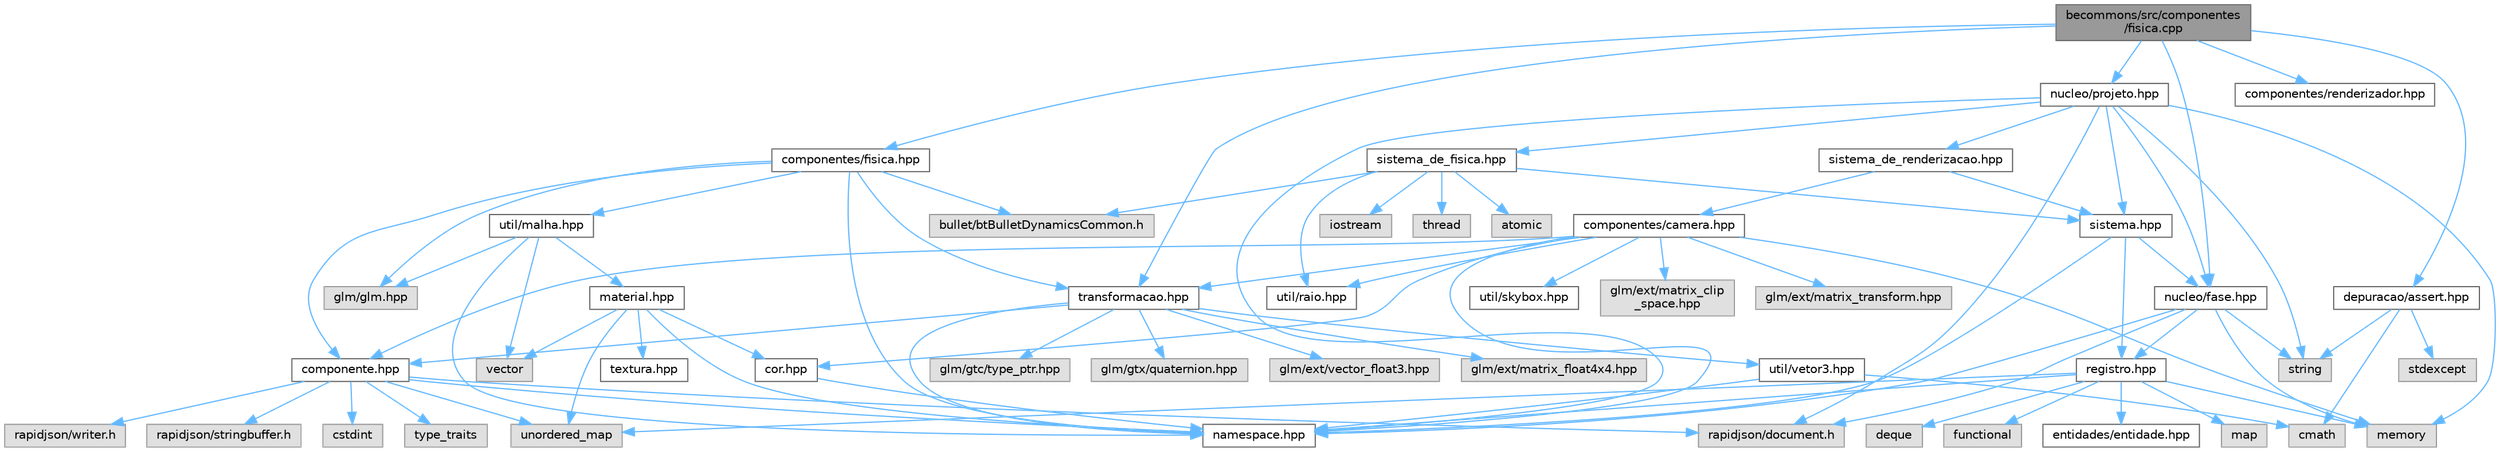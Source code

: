 digraph "becommons/src/componentes/fisica.cpp"
{
 // LATEX_PDF_SIZE
  bgcolor="transparent";
  edge [fontname=Helvetica,fontsize=10,labelfontname=Helvetica,labelfontsize=10];
  node [fontname=Helvetica,fontsize=10,shape=box,height=0.2,width=0.4];
  Node1 [id="Node000001",label="becommons/src/componentes\l/fisica.cpp",height=0.2,width=0.4,color="gray40", fillcolor="grey60", style="filled", fontcolor="black",tooltip=" "];
  Node1 -> Node2 [id="edge1_Node000001_Node000002",color="steelblue1",style="solid",tooltip=" "];
  Node2 [id="Node000002",label="componentes/fisica.hpp",height=0.2,width=0.4,color="grey40", fillcolor="white", style="filled",URL="$d6/def/fisica_8hpp.html",tooltip="Componente de física para entidades ECS."];
  Node2 -> Node3 [id="edge2_Node000002_Node000003",color="steelblue1",style="solid",tooltip=" "];
  Node3 [id="Node000003",label="bullet/btBulletDynamicsCommon.h",height=0.2,width=0.4,color="grey60", fillcolor="#E0E0E0", style="filled",tooltip=" "];
  Node2 -> Node4 [id="edge3_Node000002_Node000004",color="steelblue1",style="solid",tooltip=" "];
  Node4 [id="Node000004",label="glm/glm.hpp",height=0.2,width=0.4,color="grey60", fillcolor="#E0E0E0", style="filled",tooltip=" "];
  Node2 -> Node5 [id="edge4_Node000002_Node000005",color="steelblue1",style="solid",tooltip=" "];
  Node5 [id="Node000005",label="namespace.hpp",height=0.2,width=0.4,color="grey40", fillcolor="white", style="filled",URL="$db/d19/namespace_8hpp.html",tooltip=" "];
  Node2 -> Node6 [id="edge5_Node000002_Node000006",color="steelblue1",style="solid",tooltip=" "];
  Node6 [id="Node000006",label="util/malha.hpp",height=0.2,width=0.4,color="grey40", fillcolor="white", style="filled",URL="$db/d94/malha_8hpp_source.html",tooltip=" "];
  Node6 -> Node7 [id="edge6_Node000006_Node000007",color="steelblue1",style="solid",tooltip=" "];
  Node7 [id="Node000007",label="vector",height=0.2,width=0.4,color="grey60", fillcolor="#E0E0E0", style="filled",tooltip=" "];
  Node6 -> Node4 [id="edge7_Node000006_Node000004",color="steelblue1",style="solid",tooltip=" "];
  Node6 -> Node5 [id="edge8_Node000006_Node000005",color="steelblue1",style="solid",tooltip=" "];
  Node6 -> Node8 [id="edge9_Node000006_Node000008",color="steelblue1",style="solid",tooltip=" "];
  Node8 [id="Node000008",label="material.hpp",height=0.2,width=0.4,color="grey40", fillcolor="white", style="filled",URL="$d4/d75/material_8hpp.html",tooltip=" "];
  Node8 -> Node9 [id="edge10_Node000008_Node000009",color="steelblue1",style="solid",tooltip=" "];
  Node9 [id="Node000009",label="unordered_map",height=0.2,width=0.4,color="grey60", fillcolor="#E0E0E0", style="filled",tooltip=" "];
  Node8 -> Node7 [id="edge11_Node000008_Node000007",color="steelblue1",style="solid",tooltip=" "];
  Node8 -> Node5 [id="edge12_Node000008_Node000005",color="steelblue1",style="solid",tooltip=" "];
  Node8 -> Node10 [id="edge13_Node000008_Node000010",color="steelblue1",style="solid",tooltip=" "];
  Node10 [id="Node000010",label="textura.hpp",height=0.2,width=0.4,color="grey40", fillcolor="white", style="filled",URL="$d2/d3a/textura_8hpp_source.html",tooltip=" "];
  Node8 -> Node11 [id="edge14_Node000008_Node000011",color="steelblue1",style="solid",tooltip=" "];
  Node11 [id="Node000011",label="cor.hpp",height=0.2,width=0.4,color="grey40", fillcolor="white", style="filled",URL="$d3/d49/cor_8hpp.html",tooltip=" "];
  Node11 -> Node5 [id="edge15_Node000011_Node000005",color="steelblue1",style="solid",tooltip=" "];
  Node2 -> Node12 [id="edge16_Node000002_Node000012",color="steelblue1",style="solid",tooltip=" "];
  Node12 [id="Node000012",label="componente.hpp",height=0.2,width=0.4,color="grey40", fillcolor="white", style="filled",URL="$db/de2/componente_8hpp.html",tooltip="Estrutura base para componetes."];
  Node12 -> Node9 [id="edge17_Node000012_Node000009",color="steelblue1",style="solid",tooltip=" "];
  Node12 -> Node13 [id="edge18_Node000012_Node000013",color="steelblue1",style="solid",tooltip=" "];
  Node13 [id="Node000013",label="cstdint",height=0.2,width=0.4,color="grey60", fillcolor="#E0E0E0", style="filled",tooltip=" "];
  Node12 -> Node14 [id="edge19_Node000012_Node000014",color="steelblue1",style="solid",tooltip=" "];
  Node14 [id="Node000014",label="type_traits",height=0.2,width=0.4,color="grey60", fillcolor="#E0E0E0", style="filled",tooltip=" "];
  Node12 -> Node15 [id="edge20_Node000012_Node000015",color="steelblue1",style="solid",tooltip=" "];
  Node15 [id="Node000015",label="rapidjson/document.h",height=0.2,width=0.4,color="grey60", fillcolor="#E0E0E0", style="filled",tooltip=" "];
  Node12 -> Node16 [id="edge21_Node000012_Node000016",color="steelblue1",style="solid",tooltip=" "];
  Node16 [id="Node000016",label="rapidjson/writer.h",height=0.2,width=0.4,color="grey60", fillcolor="#E0E0E0", style="filled",tooltip=" "];
  Node12 -> Node17 [id="edge22_Node000012_Node000017",color="steelblue1",style="solid",tooltip=" "];
  Node17 [id="Node000017",label="rapidjson/stringbuffer.h",height=0.2,width=0.4,color="grey60", fillcolor="#E0E0E0", style="filled",tooltip=" "];
  Node12 -> Node5 [id="edge23_Node000012_Node000005",color="steelblue1",style="solid",tooltip=" "];
  Node2 -> Node18 [id="edge24_Node000002_Node000018",color="steelblue1",style="solid",tooltip=" "];
  Node18 [id="Node000018",label="transformacao.hpp",height=0.2,width=0.4,color="grey40", fillcolor="white", style="filled",URL="$d4/dcc/transformacao_8hpp.html",tooltip="Calcula a mtriz de modelo para um objeto 3d qualquer."];
  Node18 -> Node5 [id="edge25_Node000018_Node000005",color="steelblue1",style="solid",tooltip=" "];
  Node18 -> Node12 [id="edge26_Node000018_Node000012",color="steelblue1",style="solid",tooltip=" "];
  Node18 -> Node19 [id="edge27_Node000018_Node000019",color="steelblue1",style="solid",tooltip=" "];
  Node19 [id="Node000019",label="util/vetor3.hpp",height=0.2,width=0.4,color="grey40", fillcolor="white", style="filled",URL="$d5/d2b/vetor3_8hpp.html",tooltip=" "];
  Node19 -> Node20 [id="edge28_Node000019_Node000020",color="steelblue1",style="solid",tooltip=" "];
  Node20 [id="Node000020",label="cmath",height=0.2,width=0.4,color="grey60", fillcolor="#E0E0E0", style="filled",tooltip=" "];
  Node19 -> Node5 [id="edge29_Node000019_Node000005",color="steelblue1",style="solid",tooltip=" "];
  Node18 -> Node21 [id="edge30_Node000018_Node000021",color="steelblue1",style="solid",tooltip=" "];
  Node21 [id="Node000021",label="glm/ext/vector_float3.hpp",height=0.2,width=0.4,color="grey60", fillcolor="#E0E0E0", style="filled",tooltip=" "];
  Node18 -> Node22 [id="edge31_Node000018_Node000022",color="steelblue1",style="solid",tooltip=" "];
  Node22 [id="Node000022",label="glm/ext/matrix_float4x4.hpp",height=0.2,width=0.4,color="grey60", fillcolor="#E0E0E0", style="filled",tooltip=" "];
  Node18 -> Node23 [id="edge32_Node000018_Node000023",color="steelblue1",style="solid",tooltip=" "];
  Node23 [id="Node000023",label="glm/gtc/type_ptr.hpp",height=0.2,width=0.4,color="grey60", fillcolor="#E0E0E0", style="filled",tooltip=" "];
  Node18 -> Node24 [id="edge33_Node000018_Node000024",color="steelblue1",style="solid",tooltip=" "];
  Node24 [id="Node000024",label="glm/gtx/quaternion.hpp",height=0.2,width=0.4,color="grey60", fillcolor="#E0E0E0", style="filled",tooltip=" "];
  Node1 -> Node18 [id="edge34_Node000001_Node000018",color="steelblue1",style="solid",tooltip=" "];
  Node1 -> Node25 [id="edge35_Node000001_Node000025",color="steelblue1",style="solid",tooltip=" "];
  Node25 [id="Node000025",label="nucleo/fase.hpp",height=0.2,width=0.4,color="grey40", fillcolor="white", style="filled",URL="$d7/d3b/fase_8hpp.html",tooltip="Gerencia sistemas numa fase."];
  Node25 -> Node26 [id="edge36_Node000025_Node000026",color="steelblue1",style="solid",tooltip=" "];
  Node26 [id="Node000026",label="string",height=0.2,width=0.4,color="grey60", fillcolor="#E0E0E0", style="filled",tooltip=" "];
  Node25 -> Node27 [id="edge37_Node000025_Node000027",color="steelblue1",style="solid",tooltip=" "];
  Node27 [id="Node000027",label="memory",height=0.2,width=0.4,color="grey60", fillcolor="#E0E0E0", style="filled",tooltip=" "];
  Node25 -> Node15 [id="edge38_Node000025_Node000015",color="steelblue1",style="solid",tooltip=" "];
  Node25 -> Node5 [id="edge39_Node000025_Node000005",color="steelblue1",style="solid",tooltip=" "];
  Node25 -> Node28 [id="edge40_Node000025_Node000028",color="steelblue1",style="solid",tooltip=" "];
  Node28 [id="Node000028",label="registro.hpp",height=0.2,width=0.4,color="grey40", fillcolor="white", style="filled",URL="$d3/d34/registro_8hpp.html",tooltip="Inclusoes e definições relacionadas à registro."];
  Node28 -> Node9 [id="edge41_Node000028_Node000009",color="steelblue1",style="solid",tooltip=" "];
  Node28 -> Node29 [id="edge42_Node000028_Node000029",color="steelblue1",style="solid",tooltip=" "];
  Node29 [id="Node000029",label="map",height=0.2,width=0.4,color="grey60", fillcolor="#E0E0E0", style="filled",tooltip=" "];
  Node28 -> Node30 [id="edge43_Node000028_Node000030",color="steelblue1",style="solid",tooltip=" "];
  Node30 [id="Node000030",label="deque",height=0.2,width=0.4,color="grey60", fillcolor="#E0E0E0", style="filled",tooltip=" "];
  Node28 -> Node27 [id="edge44_Node000028_Node000027",color="steelblue1",style="solid",tooltip=" "];
  Node28 -> Node31 [id="edge45_Node000028_Node000031",color="steelblue1",style="solid",tooltip=" "];
  Node31 [id="Node000031",label="functional",height=0.2,width=0.4,color="grey60", fillcolor="#E0E0E0", style="filled",tooltip=" "];
  Node28 -> Node5 [id="edge46_Node000028_Node000005",color="steelblue1",style="solid",tooltip=" "];
  Node28 -> Node32 [id="edge47_Node000028_Node000032",color="steelblue1",style="solid",tooltip=" "];
  Node32 [id="Node000032",label="entidades/entidade.hpp",height=0.2,width=0.4,color="grey40", fillcolor="white", style="filled",URL="$d3/d94/entidade_8hpp.html",tooltip="Inclusoes e defini��es relacionadas � entidade/."];
  Node1 -> Node33 [id="edge48_Node000001_Node000033",color="steelblue1",style="solid",tooltip=" "];
  Node33 [id="Node000033",label="nucleo/projeto.hpp",height=0.2,width=0.4,color="grey40", fillcolor="white", style="filled",URL="$d8/d28/projeto_8hpp.html",tooltip="Gerencia configurações do projeto."];
  Node33 -> Node26 [id="edge49_Node000033_Node000026",color="steelblue1",style="solid",tooltip=" "];
  Node33 -> Node15 [id="edge50_Node000033_Node000015",color="steelblue1",style="solid",tooltip=" "];
  Node33 -> Node27 [id="edge51_Node000033_Node000027",color="steelblue1",style="solid",tooltip=" "];
  Node33 -> Node5 [id="edge52_Node000033_Node000005",color="steelblue1",style="solid",tooltip=" "];
  Node33 -> Node25 [id="edge53_Node000033_Node000025",color="steelblue1",style="solid",tooltip=" "];
  Node33 -> Node34 [id="edge54_Node000033_Node000034",color="steelblue1",style="solid",tooltip=" "];
  Node34 [id="Node000034",label="sistema.hpp",height=0.2,width=0.4,color="grey40", fillcolor="white", style="filled",URL="$d1/de7/nucleo_2sistema_8hpp.html",tooltip=" "];
  Node34 -> Node5 [id="edge55_Node000034_Node000005",color="steelblue1",style="solid",tooltip=" "];
  Node34 -> Node25 [id="edge56_Node000034_Node000025",color="steelblue1",style="solid",tooltip=" "];
  Node34 -> Node28 [id="edge57_Node000034_Node000028",color="steelblue1",style="solid",tooltip=" "];
  Node33 -> Node35 [id="edge58_Node000033_Node000035",color="steelblue1",style="solid",tooltip=" "];
  Node35 [id="Node000035",label="sistema_de_fisica.hpp",height=0.2,width=0.4,color="grey40", fillcolor="white", style="filled",URL="$de/dda/sistema__de__fisica_8hpp.html",tooltip="Gerencia a fisica de jogo com o bullet3."];
  Node35 -> Node34 [id="edge59_Node000035_Node000034",color="steelblue1",style="solid",tooltip=" "];
  Node35 -> Node36 [id="edge60_Node000035_Node000036",color="steelblue1",style="solid",tooltip=" "];
  Node36 [id="Node000036",label="iostream",height=0.2,width=0.4,color="grey60", fillcolor="#E0E0E0", style="filled",tooltip=" "];
  Node35 -> Node37 [id="edge61_Node000035_Node000037",color="steelblue1",style="solid",tooltip=" "];
  Node37 [id="Node000037",label="util/raio.hpp",height=0.2,width=0.4,color="grey40", fillcolor="white", style="filled",URL="$da/d11/raio_8hpp_source.html",tooltip=" "];
  Node35 -> Node3 [id="edge62_Node000035_Node000003",color="steelblue1",style="solid",tooltip=" "];
  Node35 -> Node38 [id="edge63_Node000035_Node000038",color="steelblue1",style="solid",tooltip=" "];
  Node38 [id="Node000038",label="thread",height=0.2,width=0.4,color="grey60", fillcolor="#E0E0E0", style="filled",tooltip=" "];
  Node35 -> Node39 [id="edge64_Node000035_Node000039",color="steelblue1",style="solid",tooltip=" "];
  Node39 [id="Node000039",label="atomic",height=0.2,width=0.4,color="grey60", fillcolor="#E0E0E0", style="filled",tooltip=" "];
  Node33 -> Node40 [id="edge65_Node000033_Node000040",color="steelblue1",style="solid",tooltip=" "];
  Node40 [id="Node000040",label="sistema_de_renderizacao.hpp",height=0.2,width=0.4,color="grey40", fillcolor="white", style="filled",URL="$da/d6f/sistema__de__renderizacao_8hpp.html",tooltip="Gerencia a renderizacao."];
  Node40 -> Node34 [id="edge66_Node000040_Node000034",color="steelblue1",style="solid",tooltip=" "];
  Node40 -> Node41 [id="edge67_Node000040_Node000041",color="steelblue1",style="solid",tooltip=" "];
  Node41 [id="Node000041",label="componentes/camera.hpp",height=0.2,width=0.4,color="grey40", fillcolor="white", style="filled",URL="$d0/d8a/camera_8hpp.html",tooltip="Estrutura básica de câmera."];
  Node41 -> Node42 [id="edge68_Node000041_Node000042",color="steelblue1",style="solid",tooltip=" "];
  Node42 [id="Node000042",label="glm/ext/matrix_clip\l_space.hpp",height=0.2,width=0.4,color="grey60", fillcolor="#E0E0E0", style="filled",tooltip=" "];
  Node41 -> Node43 [id="edge69_Node000041_Node000043",color="steelblue1",style="solid",tooltip=" "];
  Node43 [id="Node000043",label="glm/ext/matrix_transform.hpp",height=0.2,width=0.4,color="grey60", fillcolor="#E0E0E0", style="filled",tooltip=" "];
  Node41 -> Node27 [id="edge70_Node000041_Node000027",color="steelblue1",style="solid",tooltip=" "];
  Node41 -> Node5 [id="edge71_Node000041_Node000005",color="steelblue1",style="solid",tooltip=" "];
  Node41 -> Node12 [id="edge72_Node000041_Node000012",color="steelblue1",style="solid",tooltip=" "];
  Node41 -> Node18 [id="edge73_Node000041_Node000018",color="steelblue1",style="solid",tooltip=" "];
  Node41 -> Node44 [id="edge74_Node000041_Node000044",color="steelblue1",style="solid",tooltip=" "];
  Node44 [id="Node000044",label="util/skybox.hpp",height=0.2,width=0.4,color="grey40", fillcolor="white", style="filled",URL="$dd/dbf/skybox_8hpp_source.html",tooltip=" "];
  Node41 -> Node11 [id="edge75_Node000041_Node000011",color="steelblue1",style="solid",tooltip=" "];
  Node41 -> Node37 [id="edge76_Node000041_Node000037",color="steelblue1",style="solid",tooltip=" "];
  Node1 -> Node45 [id="edge77_Node000001_Node000045",color="steelblue1",style="solid",tooltip=" "];
  Node45 [id="Node000045",label="componentes/renderizador.hpp",height=0.2,width=0.4,color="grey40", fillcolor="white", style="filled",URL="$d7/d43/renderizador_8hpp_source.html",tooltip=" "];
  Node1 -> Node46 [id="edge78_Node000001_Node000046",color="steelblue1",style="solid",tooltip=" "];
  Node46 [id="Node000046",label="depuracao/assert.hpp",height=0.2,width=0.4,color="grey40", fillcolor="white", style="filled",URL="$d2/d54/assert_8hpp.html",tooltip=" "];
  Node46 -> Node47 [id="edge79_Node000046_Node000047",color="steelblue1",style="solid",tooltip=" "];
  Node47 [id="Node000047",label="stdexcept",height=0.2,width=0.4,color="grey60", fillcolor="#E0E0E0", style="filled",tooltip=" "];
  Node46 -> Node20 [id="edge80_Node000046_Node000020",color="steelblue1",style="solid",tooltip=" "];
  Node46 -> Node26 [id="edge81_Node000046_Node000026",color="steelblue1",style="solid",tooltip=" "];
}
